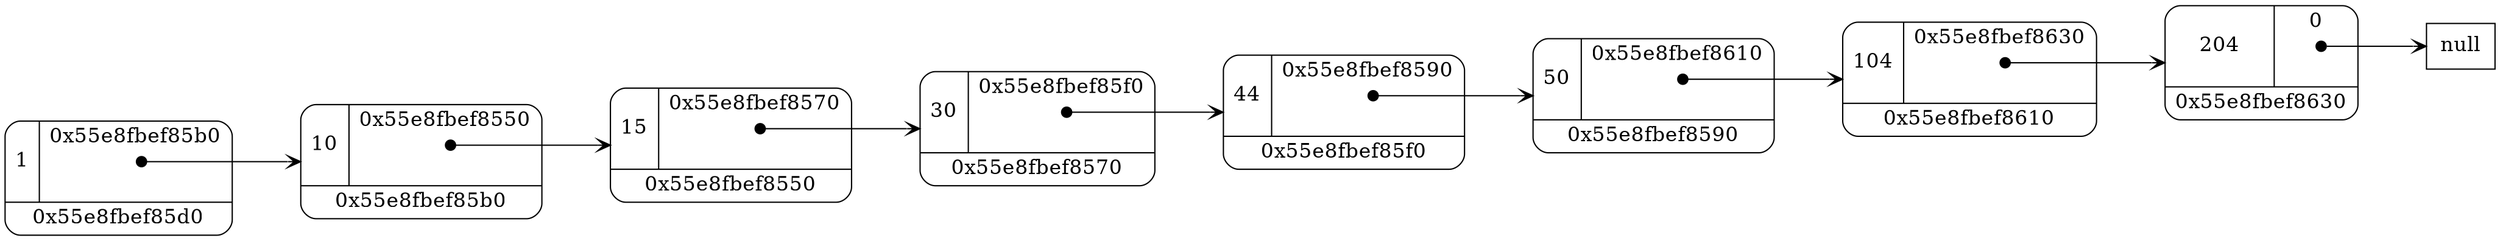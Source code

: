 digraph ll {
	node [shape=Mrecord, fontsize=16];
	rankdir=LR;
	edge [tailclip=false];
ranksep=.75;
	nodo1 [height = 0.015, width = 0.03,label="{ {<data> 1 } | <ref> 0x55e8fbef85b0\n\n\n} | <actual> 0x55e8fbef85d0 "];
	nodo2 [height = 0.015, width = 0.03,label="{ {<data> 10 } | <ref> 0x55e8fbef8550\n\n\n} | <actual> 0x55e8fbef85b0 "];
	nodo3 [height = 0.015, width = 0.03,label="{ {<data> 15 } | <ref> 0x55e8fbef8570\n\n\n} | <actual> 0x55e8fbef8550 "];
	nodo4 [height = 0.015, width = 0.03,label="{ {<data> 30 } | <ref> 0x55e8fbef85f0\n\n\n} | <actual> 0x55e8fbef8570 "];
	nodo5 [height = 0.015, width = 0.03,label="{ {<data> 44 } | <ref> 0x55e8fbef8590\n\n\n} | <actual> 0x55e8fbef85f0 "];
	nodo6 [height = 0.015, width = 0.03,label="{ {<data> 50 } | <ref> 0x55e8fbef8610\n\n\n} | <actual> 0x55e8fbef8590 "];
	nodo7 [height = 0.015, width = 0.03,label="{ {<data> 104 } | <ref> 0x55e8fbef8630\n\n\n} | <actual> 0x55e8fbef8610 "];
	nodo8 [height = 0.015, width = 0.03,label="{ {<data> 204 } | <ref> 0\n\n\n} | <actual> 0x55e8fbef8630 "];
	null[shape=box];

	nodo1:ref:c -> nodo2[arrowtail=dot, arrowhead=vee, dir=both];
	nodo2:ref:c -> nodo3[arrowtail=dot, arrowhead=vee, dir=both];
	nodo3:ref:c -> nodo4[arrowtail=dot, arrowhead=vee, dir=both];
	nodo4:ref:c -> nodo5[arrowtail=dot, arrowhead=vee, dir=both];
	nodo5:ref:c -> nodo6[arrowtail=dot, arrowhead=vee, dir=both];
	nodo6:ref:c -> nodo7[arrowtail=dot, arrowhead=vee, dir=both];
	nodo7:ref:c -> nodo8[arrowtail=dot, arrowhead=vee, dir=both];
	nodo8:ref:c -> null [arrowtail=dot, arrowhead=vee, dir=both];
}
